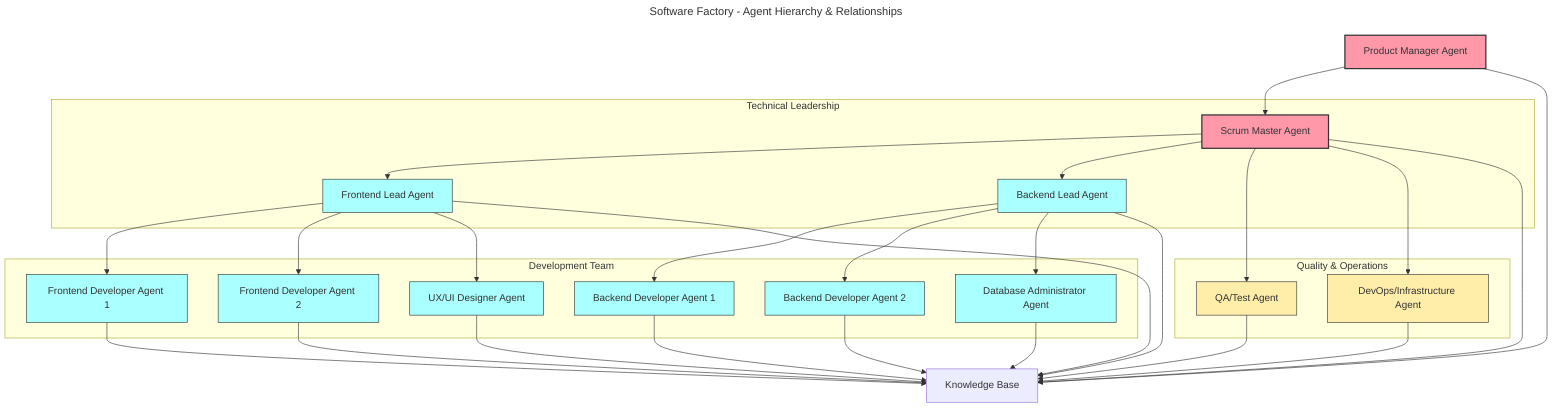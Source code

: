 ---
title: Software Factory - Agent Hierarchy & Relationships
---
flowchart TD
    PM[Product Manager Agent] --> SM[Scrum Master Agent]
    
    subgraph "Technical Leadership"
        SM --> FL[Frontend Lead Agent]
        SM --> BL[Backend Lead Agent]
    end
    
    subgraph "Development Team"
        FL --> FD1[Frontend Developer Agent 1]
        FL --> FD2[Frontend Developer Agent 2]
        FL --> UX[UX/UI Designer Agent]
        
        BL --> BD1[Backend Developer Agent 1]
        BL --> BD2[Backend Developer Agent 2]
        BL --> DBA[Database Administrator Agent]
    end
    
    subgraph "Quality & Operations"
        SM --> QA[QA/Test Agent]
        SM --> DO[DevOps/Infrastructure Agent]
    end
    
    PM --> KB[Knowledge Base]
    SM --> KB
    FL --> KB
    BL --> KB
    FD1 --> KB
    FD2 --> KB
    BD1 --> KB
    BD2 --> KB
    QA --> KB
    DO --> KB
    UX --> KB
    DBA --> KB
    
    classDef leadership fill:#f9a,stroke:#333,stroke-width:2px
    classDef development fill:#aff,stroke:#333,stroke-width:1px
    classDef operations fill:#fea,stroke:#333,stroke-width:1px
    
    class PM,SM leadership
    class FL,BL,UX,FD1,FD2,BD1,BD2,DBA development
    class QA,DO operations